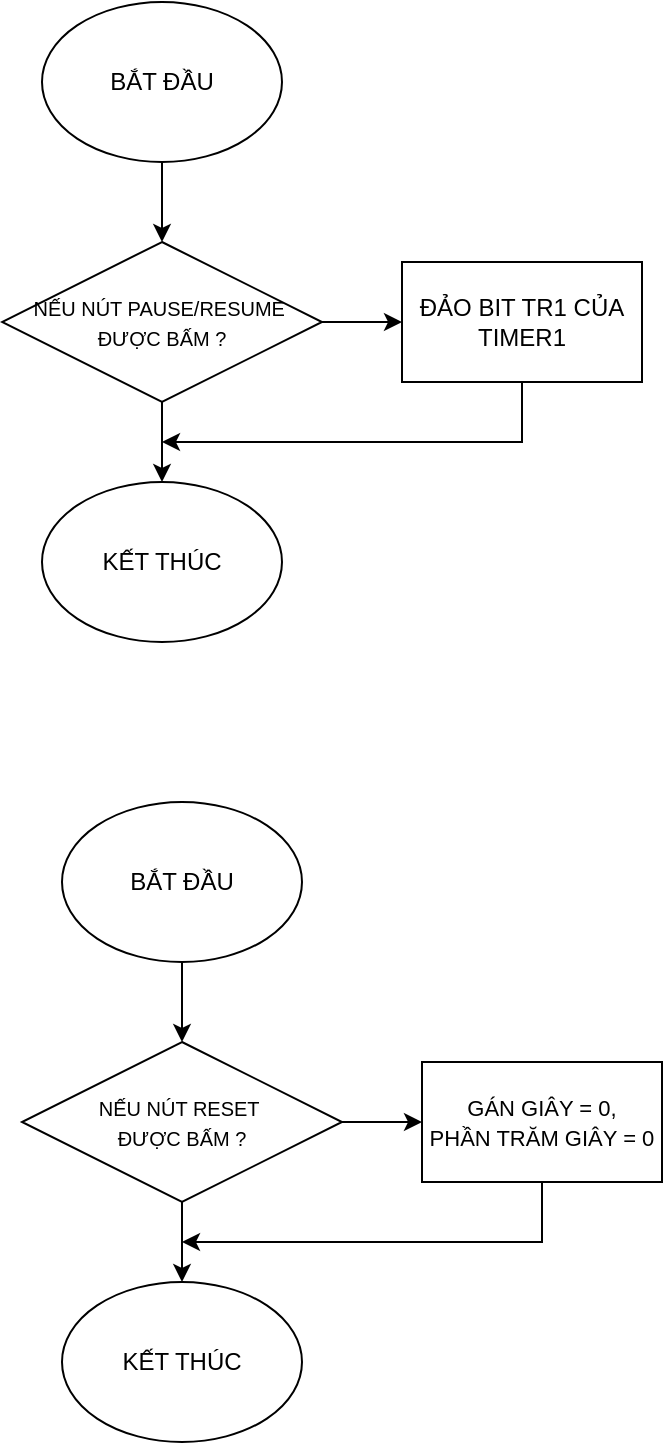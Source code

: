 <mxfile version="21.2.0" type="device">
  <diagram name="Page-1" id="U4ExreBVEH7mwIZFU8Ao">
    <mxGraphModel dx="1235" dy="636" grid="1" gridSize="10" guides="1" tooltips="1" connect="1" arrows="1" fold="1" page="1" pageScale="1" pageWidth="850" pageHeight="1100" math="0" shadow="0">
      <root>
        <mxCell id="0" />
        <mxCell id="1" parent="0" />
        <mxCell id="f4N3mNSty8GtpxQ3-fXS-3" value="" style="edgeStyle=orthogonalEdgeStyle;rounded=0;orthogonalLoop=1;jettySize=auto;html=1;entryX=0.5;entryY=0;entryDx=0;entryDy=0;" edge="1" parent="1" source="f4N3mNSty8GtpxQ3-fXS-1" target="f4N3mNSty8GtpxQ3-fXS-4">
          <mxGeometry relative="1" as="geometry">
            <mxPoint x="400" y="200" as="targetPoint" />
          </mxGeometry>
        </mxCell>
        <mxCell id="f4N3mNSty8GtpxQ3-fXS-1" value="BẮT ĐẦU" style="ellipse;whiteSpace=wrap;html=1;" vertex="1" parent="1">
          <mxGeometry x="340" y="80" width="120" height="80" as="geometry" />
        </mxCell>
        <mxCell id="f4N3mNSty8GtpxQ3-fXS-6" value="" style="edgeStyle=orthogonalEdgeStyle;rounded=0;orthogonalLoop=1;jettySize=auto;html=1;" edge="1" parent="1" source="f4N3mNSty8GtpxQ3-fXS-4" target="f4N3mNSty8GtpxQ3-fXS-5">
          <mxGeometry relative="1" as="geometry" />
        </mxCell>
        <mxCell id="f4N3mNSty8GtpxQ3-fXS-9" value="" style="edgeStyle=orthogonalEdgeStyle;rounded=0;orthogonalLoop=1;jettySize=auto;html=1;" edge="1" parent="1" source="f4N3mNSty8GtpxQ3-fXS-4" target="f4N3mNSty8GtpxQ3-fXS-8">
          <mxGeometry relative="1" as="geometry" />
        </mxCell>
        <mxCell id="f4N3mNSty8GtpxQ3-fXS-4" value="&lt;font style=&quot;font-size: 10px;&quot;&gt;NẾU NÚT PAUSE/RESUME&amp;nbsp;&lt;br&gt;ĐƯỢC BẤM ?&lt;/font&gt;" style="rhombus;whiteSpace=wrap;html=1;" vertex="1" parent="1">
          <mxGeometry x="320" y="200" width="160" height="80" as="geometry" />
        </mxCell>
        <mxCell id="f4N3mNSty8GtpxQ3-fXS-5" value="ĐẢO BIT TR1 CỦA TIMER1" style="rounded=0;whiteSpace=wrap;html=1;" vertex="1" parent="1">
          <mxGeometry x="520" y="210" width="120" height="60" as="geometry" />
        </mxCell>
        <mxCell id="f4N3mNSty8GtpxQ3-fXS-8" value="KẾT THÚC" style="ellipse;whiteSpace=wrap;html=1;" vertex="1" parent="1">
          <mxGeometry x="340" y="320" width="120" height="80" as="geometry" />
        </mxCell>
        <mxCell id="f4N3mNSty8GtpxQ3-fXS-10" value="" style="endArrow=classic;html=1;rounded=0;exitX=0.5;exitY=1;exitDx=0;exitDy=0;" edge="1" parent="1" source="f4N3mNSty8GtpxQ3-fXS-5">
          <mxGeometry width="50" height="50" relative="1" as="geometry">
            <mxPoint x="400" y="290" as="sourcePoint" />
            <mxPoint x="400" y="300" as="targetPoint" />
            <Array as="points">
              <mxPoint x="580" y="300" />
            </Array>
          </mxGeometry>
        </mxCell>
        <mxCell id="f4N3mNSty8GtpxQ3-fXS-11" value="" style="edgeStyle=orthogonalEdgeStyle;rounded=0;orthogonalLoop=1;jettySize=auto;html=1;entryX=0.5;entryY=0;entryDx=0;entryDy=0;" edge="1" parent="1" source="f4N3mNSty8GtpxQ3-fXS-12" target="f4N3mNSty8GtpxQ3-fXS-15">
          <mxGeometry relative="1" as="geometry">
            <mxPoint x="410" y="600" as="targetPoint" />
          </mxGeometry>
        </mxCell>
        <mxCell id="f4N3mNSty8GtpxQ3-fXS-12" value="BẮT ĐẦU" style="ellipse;whiteSpace=wrap;html=1;" vertex="1" parent="1">
          <mxGeometry x="350" y="480" width="120" height="80" as="geometry" />
        </mxCell>
        <mxCell id="f4N3mNSty8GtpxQ3-fXS-13" value="" style="edgeStyle=orthogonalEdgeStyle;rounded=0;orthogonalLoop=1;jettySize=auto;html=1;" edge="1" parent="1" source="f4N3mNSty8GtpxQ3-fXS-15" target="f4N3mNSty8GtpxQ3-fXS-16">
          <mxGeometry relative="1" as="geometry" />
        </mxCell>
        <mxCell id="f4N3mNSty8GtpxQ3-fXS-14" value="" style="edgeStyle=orthogonalEdgeStyle;rounded=0;orthogonalLoop=1;jettySize=auto;html=1;" edge="1" parent="1" source="f4N3mNSty8GtpxQ3-fXS-15" target="f4N3mNSty8GtpxQ3-fXS-17">
          <mxGeometry relative="1" as="geometry" />
        </mxCell>
        <mxCell id="f4N3mNSty8GtpxQ3-fXS-15" value="&lt;font style=&quot;font-size: 10px;&quot;&gt;NẾU NÚT RESET&amp;nbsp;&lt;br&gt;ĐƯỢC BẤM ?&lt;/font&gt;" style="rhombus;whiteSpace=wrap;html=1;" vertex="1" parent="1">
          <mxGeometry x="330" y="600" width="160" height="80" as="geometry" />
        </mxCell>
        <mxCell id="f4N3mNSty8GtpxQ3-fXS-16" value="&lt;font style=&quot;font-size: 11px;&quot;&gt;GÁN GIÂY = 0,&lt;br&gt;PHẦN TRĂM GIÂY = 0&lt;/font&gt;" style="rounded=0;whiteSpace=wrap;html=1;" vertex="1" parent="1">
          <mxGeometry x="530" y="610" width="120" height="60" as="geometry" />
        </mxCell>
        <mxCell id="f4N3mNSty8GtpxQ3-fXS-17" value="KẾT THÚC" style="ellipse;whiteSpace=wrap;html=1;" vertex="1" parent="1">
          <mxGeometry x="350" y="720" width="120" height="80" as="geometry" />
        </mxCell>
        <mxCell id="f4N3mNSty8GtpxQ3-fXS-18" value="" style="endArrow=classic;html=1;rounded=0;exitX=0.5;exitY=1;exitDx=0;exitDy=0;" edge="1" parent="1" source="f4N3mNSty8GtpxQ3-fXS-16">
          <mxGeometry width="50" height="50" relative="1" as="geometry">
            <mxPoint x="410" y="690" as="sourcePoint" />
            <mxPoint x="410" y="700" as="targetPoint" />
            <Array as="points">
              <mxPoint x="590" y="700" />
            </Array>
          </mxGeometry>
        </mxCell>
      </root>
    </mxGraphModel>
  </diagram>
</mxfile>
